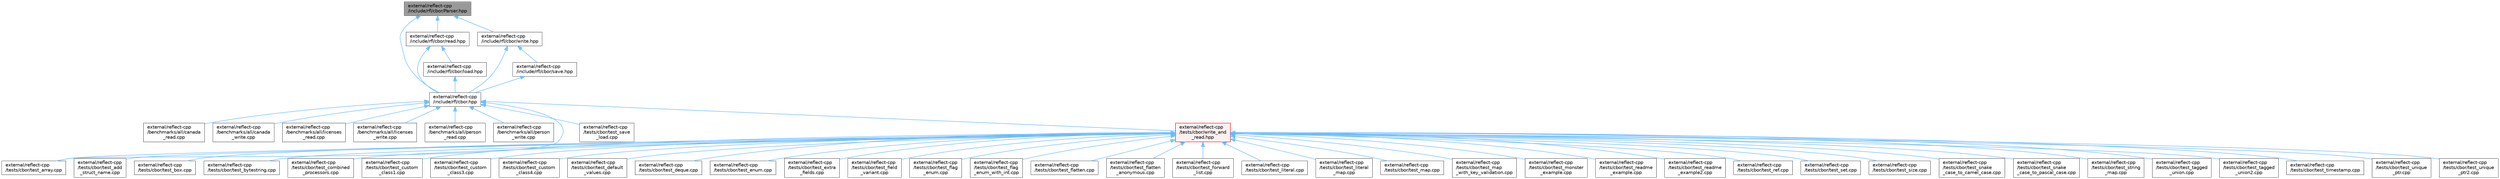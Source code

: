 digraph "external/reflect-cpp/include/rfl/cbor/Parser.hpp"
{
 // LATEX_PDF_SIZE
  bgcolor="transparent";
  edge [fontname=Helvetica,fontsize=10,labelfontname=Helvetica,labelfontsize=10];
  node [fontname=Helvetica,fontsize=10,shape=box,height=0.2,width=0.4];
  Node1 [id="Node000001",label="external/reflect-cpp\l/include/rfl/cbor/Parser.hpp",height=0.2,width=0.4,color="gray40", fillcolor="grey60", style="filled", fontcolor="black",tooltip=" "];
  Node1 -> Node2 [id="edge1_Node000001_Node000002",dir="back",color="steelblue1",style="solid",tooltip=" "];
  Node2 [id="Node000002",label="external/reflect-cpp\l/include/rfl/cbor.hpp",height=0.2,width=0.4,color="grey40", fillcolor="white", style="filled",URL="$cbor_8hpp.html",tooltip=" "];
  Node2 -> Node3 [id="edge2_Node000002_Node000003",dir="back",color="steelblue1",style="solid",tooltip=" "];
  Node3 [id="Node000003",label="external/reflect-cpp\l/benchmarks/all/canada\l_read.cpp",height=0.2,width=0.4,color="grey40", fillcolor="white", style="filled",URL="$canada__read_8cpp.html",tooltip=" "];
  Node2 -> Node4 [id="edge3_Node000002_Node000004",dir="back",color="steelblue1",style="solid",tooltip=" "];
  Node4 [id="Node000004",label="external/reflect-cpp\l/benchmarks/all/canada\l_write.cpp",height=0.2,width=0.4,color="grey40", fillcolor="white", style="filled",URL="$canada__write_8cpp.html",tooltip=" "];
  Node2 -> Node5 [id="edge4_Node000002_Node000005",dir="back",color="steelblue1",style="solid",tooltip=" "];
  Node5 [id="Node000005",label="external/reflect-cpp\l/benchmarks/all/licenses\l_read.cpp",height=0.2,width=0.4,color="grey40", fillcolor="white", style="filled",URL="$licenses__read_8cpp.html",tooltip=" "];
  Node2 -> Node6 [id="edge5_Node000002_Node000006",dir="back",color="steelblue1",style="solid",tooltip=" "];
  Node6 [id="Node000006",label="external/reflect-cpp\l/benchmarks/all/licenses\l_write.cpp",height=0.2,width=0.4,color="grey40", fillcolor="white", style="filled",URL="$licenses__write_8cpp.html",tooltip=" "];
  Node2 -> Node7 [id="edge6_Node000002_Node000007",dir="back",color="steelblue1",style="solid",tooltip=" "];
  Node7 [id="Node000007",label="external/reflect-cpp\l/benchmarks/all/person\l_read.cpp",height=0.2,width=0.4,color="grey40", fillcolor="white", style="filled",URL="$person__read_8cpp.html",tooltip=" "];
  Node2 -> Node8 [id="edge7_Node000002_Node000008",dir="back",color="steelblue1",style="solid",tooltip=" "];
  Node8 [id="Node000008",label="external/reflect-cpp\l/benchmarks/all/person\l_write.cpp",height=0.2,width=0.4,color="grey40", fillcolor="white", style="filled",URL="$person__write_8cpp.html",tooltip=" "];
  Node2 -> Node9 [id="edge8_Node000002_Node000009",dir="back",color="steelblue1",style="solid",tooltip=" "];
  Node9 [id="Node000009",label="external/reflect-cpp\l/tests/cbor/test_array.cpp",height=0.2,width=0.4,color="grey40", fillcolor="white", style="filled",URL="$cbor_2test__array_8cpp.html",tooltip=" "];
  Node2 -> Node10 [id="edge9_Node000002_Node000010",dir="back",color="steelblue1",style="solid",tooltip=" "];
  Node10 [id="Node000010",label="external/reflect-cpp\l/tests/cbor/test_save\l_load.cpp",height=0.2,width=0.4,color="grey40", fillcolor="white", style="filled",URL="$cbor_2test__save__load_8cpp.html",tooltip=" "];
  Node2 -> Node11 [id="edge10_Node000002_Node000011",dir="back",color="steelblue1",style="solid",tooltip=" "];
  Node11 [id="Node000011",label="external/reflect-cpp\l/tests/cbor/write_and\l_read.hpp",height=0.2,width=0.4,color="red", fillcolor="#FFF0F0", style="filled",URL="$cbor_2write__and__read_8hpp.html",tooltip=" "];
  Node11 -> Node12 [id="edge11_Node000011_Node000012",dir="back",color="steelblue1",style="solid",tooltip=" "];
  Node12 [id="Node000012",label="external/reflect-cpp\l/tests/cbor/test_add\l_struct_name.cpp",height=0.2,width=0.4,color="grey40", fillcolor="white", style="filled",URL="$cbor_2test__add__struct__name_8cpp.html",tooltip=" "];
  Node11 -> Node9 [id="edge12_Node000011_Node000009",dir="back",color="steelblue1",style="solid",tooltip=" "];
  Node11 -> Node13 [id="edge13_Node000011_Node000013",dir="back",color="steelblue1",style="solid",tooltip=" "];
  Node13 [id="Node000013",label="external/reflect-cpp\l/tests/cbor/test_box.cpp",height=0.2,width=0.4,color="grey40", fillcolor="white", style="filled",URL="$cbor_2test__box_8cpp.html",tooltip=" "];
  Node11 -> Node14 [id="edge14_Node000011_Node000014",dir="back",color="steelblue1",style="solid",tooltip=" "];
  Node14 [id="Node000014",label="external/reflect-cpp\l/tests/cbor/test_bytestring.cpp",height=0.2,width=0.4,color="grey40", fillcolor="white", style="filled",URL="$cbor_2test__bytestring_8cpp.html",tooltip=" "];
  Node11 -> Node15 [id="edge15_Node000011_Node000015",dir="back",color="steelblue1",style="solid",tooltip=" "];
  Node15 [id="Node000015",label="external/reflect-cpp\l/tests/cbor/test_combined\l_processors.cpp",height=0.2,width=0.4,color="grey40", fillcolor="white", style="filled",URL="$cbor_2test__combined__processors_8cpp.html",tooltip=" "];
  Node11 -> Node16 [id="edge16_Node000011_Node000016",dir="back",color="steelblue1",style="solid",tooltip=" "];
  Node16 [id="Node000016",label="external/reflect-cpp\l/tests/cbor/test_custom\l_class1.cpp",height=0.2,width=0.4,color="grey40", fillcolor="white", style="filled",URL="$cbor_2test__custom__class1_8cpp.html",tooltip=" "];
  Node11 -> Node17 [id="edge17_Node000011_Node000017",dir="back",color="steelblue1",style="solid",tooltip=" "];
  Node17 [id="Node000017",label="external/reflect-cpp\l/tests/cbor/test_custom\l_class3.cpp",height=0.2,width=0.4,color="grey40", fillcolor="white", style="filled",URL="$cbor_2test__custom__class3_8cpp.html",tooltip=" "];
  Node11 -> Node18 [id="edge18_Node000011_Node000018",dir="back",color="steelblue1",style="solid",tooltip=" "];
  Node18 [id="Node000018",label="external/reflect-cpp\l/tests/cbor/test_custom\l_class4.cpp",height=0.2,width=0.4,color="grey40", fillcolor="white", style="filled",URL="$cbor_2test__custom__class4_8cpp.html",tooltip=" "];
  Node11 -> Node19 [id="edge19_Node000011_Node000019",dir="back",color="steelblue1",style="solid",tooltip=" "];
  Node19 [id="Node000019",label="external/reflect-cpp\l/tests/cbor/test_default\l_values.cpp",height=0.2,width=0.4,color="grey40", fillcolor="white", style="filled",URL="$cbor_2test__default__values_8cpp.html",tooltip=" "];
  Node11 -> Node20 [id="edge20_Node000011_Node000020",dir="back",color="steelblue1",style="solid",tooltip=" "];
  Node20 [id="Node000020",label="external/reflect-cpp\l/tests/cbor/test_deque.cpp",height=0.2,width=0.4,color="grey40", fillcolor="white", style="filled",URL="$cbor_2test__deque_8cpp.html",tooltip=" "];
  Node11 -> Node21 [id="edge21_Node000011_Node000021",dir="back",color="steelblue1",style="solid",tooltip=" "];
  Node21 [id="Node000021",label="external/reflect-cpp\l/tests/cbor/test_enum.cpp",height=0.2,width=0.4,color="grey40", fillcolor="white", style="filled",URL="$cbor_2test__enum_8cpp.html",tooltip=" "];
  Node11 -> Node22 [id="edge22_Node000011_Node000022",dir="back",color="steelblue1",style="solid",tooltip=" "];
  Node22 [id="Node000022",label="external/reflect-cpp\l/tests/cbor/test_extra\l_fields.cpp",height=0.2,width=0.4,color="grey40", fillcolor="white", style="filled",URL="$cbor_2test__extra__fields_8cpp.html",tooltip=" "];
  Node11 -> Node23 [id="edge23_Node000011_Node000023",dir="back",color="steelblue1",style="solid",tooltip=" "];
  Node23 [id="Node000023",label="external/reflect-cpp\l/tests/cbor/test_field\l_variant.cpp",height=0.2,width=0.4,color="grey40", fillcolor="white", style="filled",URL="$cbor_2test__field__variant_8cpp.html",tooltip=" "];
  Node11 -> Node24 [id="edge24_Node000011_Node000024",dir="back",color="steelblue1",style="solid",tooltip=" "];
  Node24 [id="Node000024",label="external/reflect-cpp\l/tests/cbor/test_flag\l_enum.cpp",height=0.2,width=0.4,color="grey40", fillcolor="white", style="filled",URL="$cbor_2test__flag__enum_8cpp.html",tooltip=" "];
  Node11 -> Node25 [id="edge25_Node000011_Node000025",dir="back",color="steelblue1",style="solid",tooltip=" "];
  Node25 [id="Node000025",label="external/reflect-cpp\l/tests/cbor/test_flag\l_enum_with_int.cpp",height=0.2,width=0.4,color="grey40", fillcolor="white", style="filled",URL="$cbor_2test__flag__enum__with__int_8cpp.html",tooltip=" "];
  Node11 -> Node26 [id="edge26_Node000011_Node000026",dir="back",color="steelblue1",style="solid",tooltip=" "];
  Node26 [id="Node000026",label="external/reflect-cpp\l/tests/cbor/test_flatten.cpp",height=0.2,width=0.4,color="grey40", fillcolor="white", style="filled",URL="$cbor_2test__flatten_8cpp.html",tooltip=" "];
  Node11 -> Node27 [id="edge27_Node000011_Node000027",dir="back",color="steelblue1",style="solid",tooltip=" "];
  Node27 [id="Node000027",label="external/reflect-cpp\l/tests/cbor/test_flatten\l_anonymous.cpp",height=0.2,width=0.4,color="grey40", fillcolor="white", style="filled",URL="$cbor_2test__flatten__anonymous_8cpp.html",tooltip=" "];
  Node11 -> Node28 [id="edge28_Node000011_Node000028",dir="back",color="steelblue1",style="solid",tooltip=" "];
  Node28 [id="Node000028",label="external/reflect-cpp\l/tests/cbor/test_forward\l_list.cpp",height=0.2,width=0.4,color="grey40", fillcolor="white", style="filled",URL="$cbor_2test__forward__list_8cpp.html",tooltip=" "];
  Node11 -> Node29 [id="edge29_Node000011_Node000029",dir="back",color="steelblue1",style="solid",tooltip=" "];
  Node29 [id="Node000029",label="external/reflect-cpp\l/tests/cbor/test_literal.cpp",height=0.2,width=0.4,color="grey40", fillcolor="white", style="filled",URL="$cbor_2test__literal_8cpp.html",tooltip=" "];
  Node11 -> Node30 [id="edge30_Node000011_Node000030",dir="back",color="steelblue1",style="solid",tooltip=" "];
  Node30 [id="Node000030",label="external/reflect-cpp\l/tests/cbor/test_literal\l_map.cpp",height=0.2,width=0.4,color="grey40", fillcolor="white", style="filled",URL="$cbor_2test__literal__map_8cpp.html",tooltip=" "];
  Node11 -> Node31 [id="edge31_Node000011_Node000031",dir="back",color="steelblue1",style="solid",tooltip=" "];
  Node31 [id="Node000031",label="external/reflect-cpp\l/tests/cbor/test_map.cpp",height=0.2,width=0.4,color="grey40", fillcolor="white", style="filled",URL="$cbor_2test__map_8cpp.html",tooltip=" "];
  Node11 -> Node32 [id="edge32_Node000011_Node000032",dir="back",color="steelblue1",style="solid",tooltip=" "];
  Node32 [id="Node000032",label="external/reflect-cpp\l/tests/cbor/test_map\l_with_key_validation.cpp",height=0.2,width=0.4,color="grey40", fillcolor="white", style="filled",URL="$cbor_2test__map__with__key__validation_8cpp.html",tooltip=" "];
  Node11 -> Node33 [id="edge33_Node000011_Node000033",dir="back",color="steelblue1",style="solid",tooltip=" "];
  Node33 [id="Node000033",label="external/reflect-cpp\l/tests/cbor/test_monster\l_example.cpp",height=0.2,width=0.4,color="grey40", fillcolor="white", style="filled",URL="$cbor_2test__monster__example_8cpp.html",tooltip=" "];
  Node11 -> Node34 [id="edge34_Node000011_Node000034",dir="back",color="steelblue1",style="solid",tooltip=" "];
  Node34 [id="Node000034",label="external/reflect-cpp\l/tests/cbor/test_readme\l_example.cpp",height=0.2,width=0.4,color="grey40", fillcolor="white", style="filled",URL="$cbor_2test__readme__example_8cpp.html",tooltip=" "];
  Node11 -> Node35 [id="edge35_Node000011_Node000035",dir="back",color="steelblue1",style="solid",tooltip=" "];
  Node35 [id="Node000035",label="external/reflect-cpp\l/tests/cbor/test_readme\l_example2.cpp",height=0.2,width=0.4,color="grey40", fillcolor="white", style="filled",URL="$cbor_2test__readme__example2_8cpp.html",tooltip=" "];
  Node11 -> Node36 [id="edge36_Node000011_Node000036",dir="back",color="steelblue1",style="solid",tooltip=" "];
  Node36 [id="Node000036",label="external/reflect-cpp\l/tests/cbor/test_ref.cpp",height=0.2,width=0.4,color="grey40", fillcolor="white", style="filled",URL="$cbor_2test__ref_8cpp.html",tooltip=" "];
  Node11 -> Node37 [id="edge37_Node000011_Node000037",dir="back",color="steelblue1",style="solid",tooltip=" "];
  Node37 [id="Node000037",label="external/reflect-cpp\l/tests/cbor/test_set.cpp",height=0.2,width=0.4,color="grey40", fillcolor="white", style="filled",URL="$cbor_2test__set_8cpp.html",tooltip=" "];
  Node11 -> Node38 [id="edge38_Node000011_Node000038",dir="back",color="steelblue1",style="solid",tooltip=" "];
  Node38 [id="Node000038",label="external/reflect-cpp\l/tests/cbor/test_size.cpp",height=0.2,width=0.4,color="grey40", fillcolor="white", style="filled",URL="$cbor_2test__size_8cpp.html",tooltip=" "];
  Node11 -> Node39 [id="edge39_Node000011_Node000039",dir="back",color="steelblue1",style="solid",tooltip=" "];
  Node39 [id="Node000039",label="external/reflect-cpp\l/tests/cbor/test_snake\l_case_to_camel_case.cpp",height=0.2,width=0.4,color="grey40", fillcolor="white", style="filled",URL="$cbor_2test__snake__case__to__camel__case_8cpp.html",tooltip=" "];
  Node11 -> Node40 [id="edge40_Node000011_Node000040",dir="back",color="steelblue1",style="solid",tooltip=" "];
  Node40 [id="Node000040",label="external/reflect-cpp\l/tests/cbor/test_snake\l_case_to_pascal_case.cpp",height=0.2,width=0.4,color="grey40", fillcolor="white", style="filled",URL="$cbor_2test__snake__case__to__pascal__case_8cpp.html",tooltip=" "];
  Node11 -> Node41 [id="edge41_Node000011_Node000041",dir="back",color="steelblue1",style="solid",tooltip=" "];
  Node41 [id="Node000041",label="external/reflect-cpp\l/tests/cbor/test_string\l_map.cpp",height=0.2,width=0.4,color="grey40", fillcolor="white", style="filled",URL="$cbor_2test__string__map_8cpp.html",tooltip=" "];
  Node11 -> Node42 [id="edge42_Node000011_Node000042",dir="back",color="steelblue1",style="solid",tooltip=" "];
  Node42 [id="Node000042",label="external/reflect-cpp\l/tests/cbor/test_tagged\l_union.cpp",height=0.2,width=0.4,color="grey40", fillcolor="white", style="filled",URL="$cbor_2test__tagged__union_8cpp.html",tooltip=" "];
  Node11 -> Node43 [id="edge43_Node000011_Node000043",dir="back",color="steelblue1",style="solid",tooltip=" "];
  Node43 [id="Node000043",label="external/reflect-cpp\l/tests/cbor/test_tagged\l_union2.cpp",height=0.2,width=0.4,color="grey40", fillcolor="white", style="filled",URL="$cbor_2test__tagged__union2_8cpp.html",tooltip=" "];
  Node11 -> Node44 [id="edge44_Node000011_Node000044",dir="back",color="steelblue1",style="solid",tooltip=" "];
  Node44 [id="Node000044",label="external/reflect-cpp\l/tests/cbor/test_timestamp.cpp",height=0.2,width=0.4,color="grey40", fillcolor="white", style="filled",URL="$cbor_2test__timestamp_8cpp.html",tooltip=" "];
  Node11 -> Node45 [id="edge45_Node000011_Node000045",dir="back",color="steelblue1",style="solid",tooltip=" "];
  Node45 [id="Node000045",label="external/reflect-cpp\l/tests/cbor/test_unique\l_ptr.cpp",height=0.2,width=0.4,color="grey40", fillcolor="white", style="filled",URL="$cbor_2test__unique__ptr_8cpp.html",tooltip=" "];
  Node11 -> Node46 [id="edge46_Node000011_Node000046",dir="back",color="steelblue1",style="solid",tooltip=" "];
  Node46 [id="Node000046",label="external/reflect-cpp\l/tests/cbor/test_unique\l_ptr2.cpp",height=0.2,width=0.4,color="grey40", fillcolor="white", style="filled",URL="$cbor_2test__unique__ptr2_8cpp.html",tooltip=" "];
  Node1 -> Node49 [id="edge47_Node000001_Node000049",dir="back",color="steelblue1",style="solid",tooltip=" "];
  Node49 [id="Node000049",label="external/reflect-cpp\l/include/rfl/cbor/read.hpp",height=0.2,width=0.4,color="grey40", fillcolor="white", style="filled",URL="$cbor_2read_8hpp.html",tooltip=" "];
  Node49 -> Node2 [id="edge48_Node000049_Node000002",dir="back",color="steelblue1",style="solid",tooltip=" "];
  Node49 -> Node50 [id="edge49_Node000049_Node000050",dir="back",color="steelblue1",style="solid",tooltip=" "];
  Node50 [id="Node000050",label="external/reflect-cpp\l/include/rfl/cbor/load.hpp",height=0.2,width=0.4,color="grey40", fillcolor="white", style="filled",URL="$cbor_2load_8hpp.html",tooltip=" "];
  Node50 -> Node2 [id="edge50_Node000050_Node000002",dir="back",color="steelblue1",style="solid",tooltip=" "];
  Node1 -> Node51 [id="edge51_Node000001_Node000051",dir="back",color="steelblue1",style="solid",tooltip=" "];
  Node51 [id="Node000051",label="external/reflect-cpp\l/include/rfl/cbor/write.hpp",height=0.2,width=0.4,color="grey40", fillcolor="white", style="filled",URL="$cbor_2write_8hpp.html",tooltip=" "];
  Node51 -> Node2 [id="edge52_Node000051_Node000002",dir="back",color="steelblue1",style="solid",tooltip=" "];
  Node51 -> Node52 [id="edge53_Node000051_Node000052",dir="back",color="steelblue1",style="solid",tooltip=" "];
  Node52 [id="Node000052",label="external/reflect-cpp\l/include/rfl/cbor/save.hpp",height=0.2,width=0.4,color="grey40", fillcolor="white", style="filled",URL="$cbor_2save_8hpp.html",tooltip=" "];
  Node52 -> Node2 [id="edge54_Node000052_Node000002",dir="back",color="steelblue1",style="solid",tooltip=" "];
}
